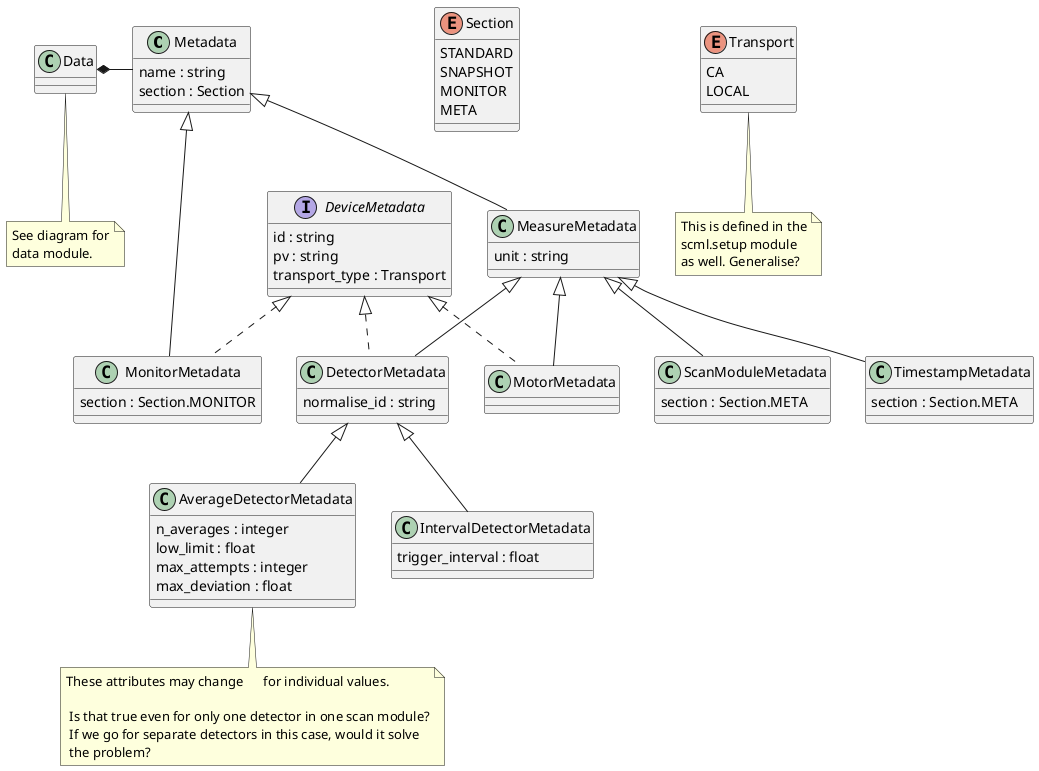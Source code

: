 @startuml

class Metadata {
    name : string
    section : Section
}

class Data {
}
note bottom: See diagram for\ndata module.

enum Section {
    STANDARD
    SNAPSHOT
    MONITOR
    META
}

enum Transport {
    CA
    LOCAL
}
note bottom: This is defined in the\nscml.setup module\nas well. Generalise?

interface DeviceMetadata {
    id : string
    pv : string
    transport_type : Transport
}

class MeasureMetadata {
    unit : string
}

class MonitorMetadata implements DeviceMetadata {
    section : Section.MONITOR
}

class MotorMetadata implements DeviceMetadata  {
}

class DetectorMetadata implements DeviceMetadata  {
    normalise_id : string
}

class TimestampMetadata {
    section : Section.META
}

class ScanModuleMetadata {
    section : Section.META
}

class AverageDetectorMetadata {
    n_averages : integer
    low_limit : float
    max_attempts : integer
    max_deviation : float
}
note bottom
    These attributes may change      for individual values.

     Is that true even for only one detector in one scan module?
     If we go for separate detectors in this case, would it solve
     the problem?
end note

class IntervalDetectorMetadata {
    trigger_interval : float
}

Data *- Metadata
Metadata <|-- MeasureMetadata
Metadata <|-- MonitorMetadata
MeasureMetadata <|-- DetectorMetadata
MeasureMetadata <|-- MotorMetadata
MeasureMetadata <|-- TimestampMetadata
MeasureMetadata <|-- ScanModuleMetadata
DetectorMetadata <|-- AverageDetectorMetadata
DetectorMetadata <|-- IntervalDetectorMetadata

@enduml
